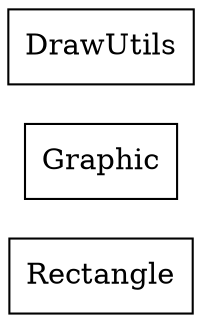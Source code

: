 strict digraph class_diagram {
  rankdir=LR;
  TypeRectangle[
    label="Rectangle",
    URL="Rectangle.html",
    tooltip="com.sekati.draw.Rectangle",
    shape="record"
  ];
  TypeGraphic[
    label="Graphic",
    URL="Graphic.html",
    tooltip="com.sekati.draw.Graphic",
    shape="record"
  ];
  TypeDrawUtils[
    label="DrawUtils",
    URL="DrawUtils.html",
    tooltip="com.sekati.draw.DrawUtils",
    shape="record"
  ];
}
